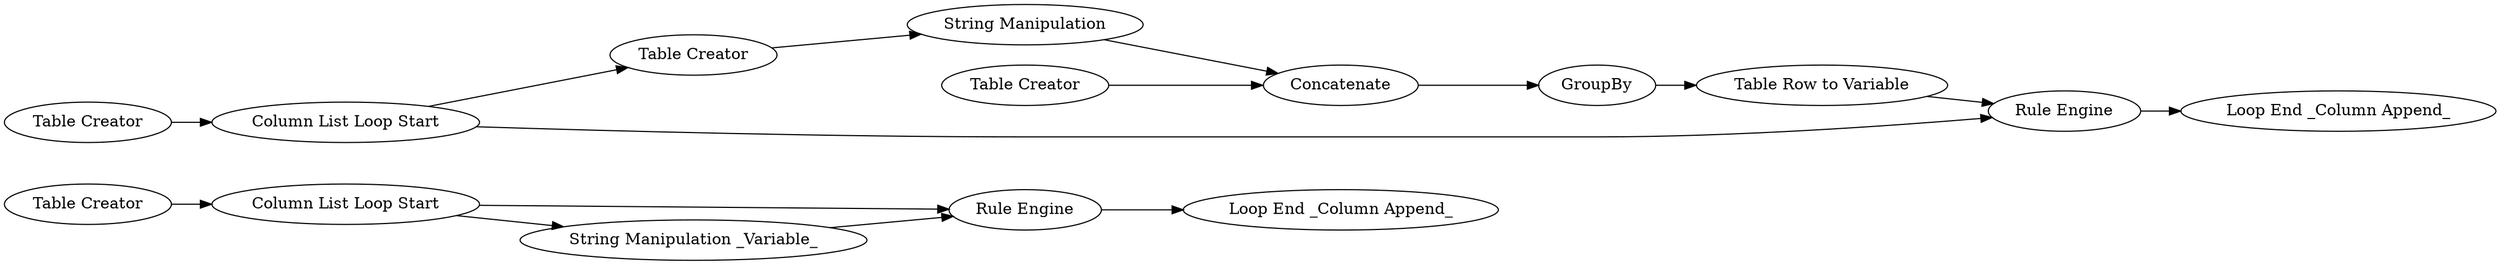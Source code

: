 digraph {
	1 [label="Table Creator"]
	2 [label="Column List Loop Start"]
	3 [label="Loop End _Column Append_"]
	4 [label="Rule Engine"]
	5 [label="String Manipulation _Variable_"]
	7 [label="Rule Engine"]
	8 [label="Loop End _Column Append_"]
	9 [label="Column List Loop Start"]
	10 [label="Table Creator"]
	11 [label="Table Creator"]
	12 [label=GroupBy]
	13 [label="Table Row to Variable"]
	14 [label="String Manipulation"]
	15 [label="Table Creator"]
	16 [label=Concatenate]
	1 -> 2
	2 -> 4
	2 -> 5
	4 -> 3
	5 -> 4
	7 -> 8
	9 -> 7
	9 -> 11
	10 -> 9
	11 -> 14
	12 -> 13
	13 -> 7
	14 -> 16
	15 -> 16
	16 -> 12
	rankdir=LR
}

